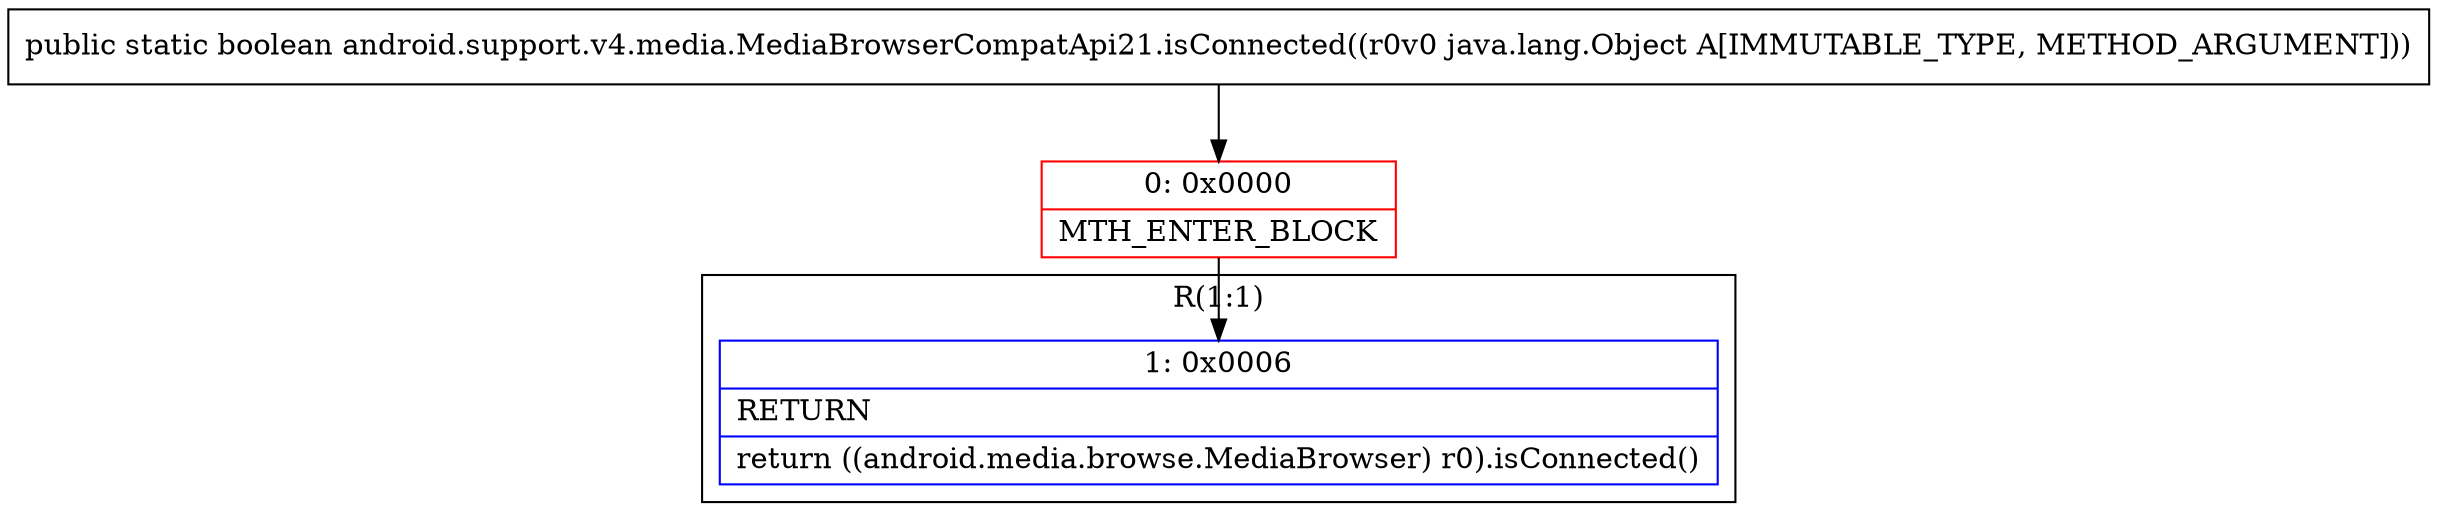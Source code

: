 digraph "CFG forandroid.support.v4.media.MediaBrowserCompatApi21.isConnected(Ljava\/lang\/Object;)Z" {
subgraph cluster_Region_55888799 {
label = "R(1:1)";
node [shape=record,color=blue];
Node_1 [shape=record,label="{1\:\ 0x0006|RETURN\l|return ((android.media.browse.MediaBrowser) r0).isConnected()\l}"];
}
Node_0 [shape=record,color=red,label="{0\:\ 0x0000|MTH_ENTER_BLOCK\l}"];
MethodNode[shape=record,label="{public static boolean android.support.v4.media.MediaBrowserCompatApi21.isConnected((r0v0 java.lang.Object A[IMMUTABLE_TYPE, METHOD_ARGUMENT])) }"];
MethodNode -> Node_0;
Node_0 -> Node_1;
}

